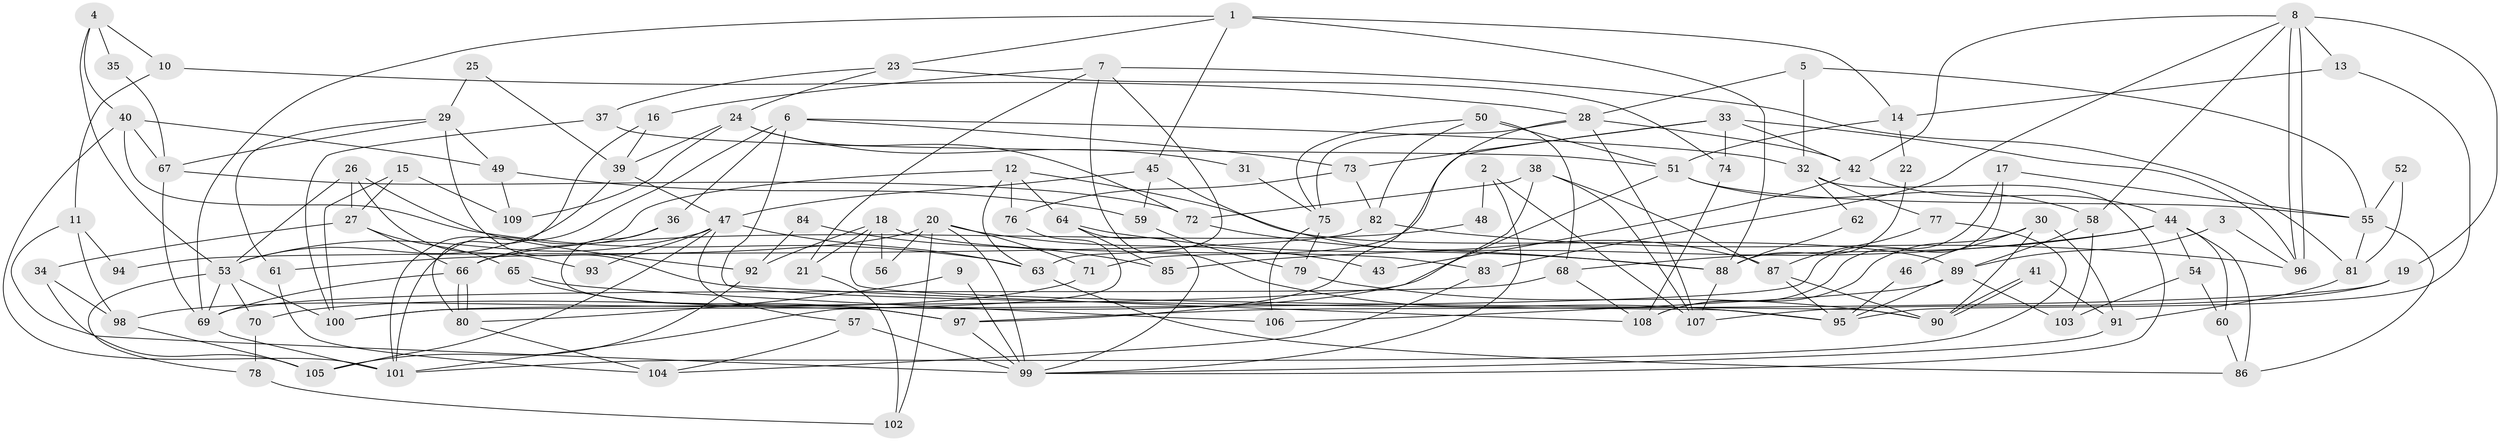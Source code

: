 // coarse degree distribution, {2: 0.13157894736842105, 5: 0.23684210526315788, 3: 0.25, 6: 0.07894736842105263, 4: 0.2236842105263158, 7: 0.02631578947368421, 8: 0.013157894736842105, 9: 0.013157894736842105, 16: 0.013157894736842105, 10: 0.013157894736842105}
// Generated by graph-tools (version 1.1) at 2025/55/03/04/25 21:55:22]
// undirected, 109 vertices, 218 edges
graph export_dot {
graph [start="1"]
  node [color=gray90,style=filled];
  1;
  2;
  3;
  4;
  5;
  6;
  7;
  8;
  9;
  10;
  11;
  12;
  13;
  14;
  15;
  16;
  17;
  18;
  19;
  20;
  21;
  22;
  23;
  24;
  25;
  26;
  27;
  28;
  29;
  30;
  31;
  32;
  33;
  34;
  35;
  36;
  37;
  38;
  39;
  40;
  41;
  42;
  43;
  44;
  45;
  46;
  47;
  48;
  49;
  50;
  51;
  52;
  53;
  54;
  55;
  56;
  57;
  58;
  59;
  60;
  61;
  62;
  63;
  64;
  65;
  66;
  67;
  68;
  69;
  70;
  71;
  72;
  73;
  74;
  75;
  76;
  77;
  78;
  79;
  80;
  81;
  82;
  83;
  84;
  85;
  86;
  87;
  88;
  89;
  90;
  91;
  92;
  93;
  94;
  95;
  96;
  97;
  98;
  99;
  100;
  101;
  102;
  103;
  104;
  105;
  106;
  107;
  108;
  109;
  1 -- 45;
  1 -- 88;
  1 -- 14;
  1 -- 23;
  1 -- 69;
  2 -- 99;
  2 -- 107;
  2 -- 48;
  3 -- 96;
  3 -- 89;
  4 -- 53;
  4 -- 40;
  4 -- 10;
  4 -- 35;
  5 -- 28;
  5 -- 32;
  5 -- 55;
  6 -- 73;
  6 -- 36;
  6 -- 32;
  6 -- 95;
  6 -- 101;
  7 -- 95;
  7 -- 16;
  7 -- 21;
  7 -- 63;
  7 -- 81;
  8 -- 96;
  8 -- 96;
  8 -- 58;
  8 -- 13;
  8 -- 19;
  8 -- 42;
  8 -- 83;
  9 -- 80;
  9 -- 99;
  10 -- 28;
  10 -- 11;
  11 -- 99;
  11 -- 94;
  11 -- 98;
  12 -- 101;
  12 -- 63;
  12 -- 64;
  12 -- 76;
  12 -- 89;
  13 -- 95;
  13 -- 14;
  14 -- 22;
  14 -- 51;
  15 -- 27;
  15 -- 109;
  15 -- 100;
  16 -- 80;
  16 -- 39;
  17 -- 100;
  17 -- 55;
  17 -- 108;
  18 -- 92;
  18 -- 90;
  18 -- 21;
  18 -- 56;
  18 -- 83;
  19 -- 107;
  19 -- 97;
  20 -- 102;
  20 -- 71;
  20 -- 43;
  20 -- 56;
  20 -- 61;
  20 -- 99;
  21 -- 102;
  22 -- 88;
  23 -- 37;
  23 -- 24;
  23 -- 74;
  24 -- 72;
  24 -- 31;
  24 -- 39;
  24 -- 109;
  25 -- 39;
  25 -- 29;
  26 -- 27;
  26 -- 53;
  26 -- 92;
  26 -- 93;
  27 -- 65;
  27 -- 66;
  27 -- 34;
  28 -- 42;
  28 -- 97;
  28 -- 75;
  28 -- 107;
  29 -- 61;
  29 -- 108;
  29 -- 49;
  29 -- 67;
  30 -- 108;
  30 -- 91;
  30 -- 46;
  30 -- 90;
  31 -- 75;
  32 -- 77;
  32 -- 62;
  32 -- 99;
  33 -- 42;
  33 -- 96;
  33 -- 71;
  33 -- 73;
  33 -- 74;
  34 -- 105;
  34 -- 98;
  35 -- 67;
  36 -- 66;
  36 -- 97;
  37 -- 100;
  37 -- 51;
  38 -- 107;
  38 -- 100;
  38 -- 72;
  38 -- 87;
  39 -- 47;
  39 -- 53;
  40 -- 63;
  40 -- 101;
  40 -- 49;
  40 -- 67;
  41 -- 90;
  41 -- 90;
  41 -- 91;
  42 -- 44;
  42 -- 43;
  44 -- 86;
  44 -- 68;
  44 -- 54;
  44 -- 60;
  44 -- 85;
  45 -- 47;
  45 -- 87;
  45 -- 59;
  46 -- 95;
  47 -- 63;
  47 -- 53;
  47 -- 57;
  47 -- 93;
  47 -- 105;
  48 -- 66;
  49 -- 59;
  49 -- 109;
  50 -- 75;
  50 -- 68;
  50 -- 51;
  50 -- 82;
  51 -- 55;
  51 -- 58;
  51 -- 70;
  52 -- 55;
  52 -- 81;
  53 -- 69;
  53 -- 70;
  53 -- 78;
  53 -- 100;
  54 -- 103;
  54 -- 60;
  55 -- 81;
  55 -- 86;
  57 -- 99;
  57 -- 104;
  58 -- 89;
  58 -- 103;
  59 -- 79;
  60 -- 86;
  61 -- 104;
  62 -- 88;
  63 -- 86;
  64 -- 99;
  64 -- 85;
  64 -- 88;
  65 -- 97;
  65 -- 106;
  66 -- 69;
  66 -- 80;
  66 -- 80;
  67 -- 69;
  67 -- 72;
  68 -- 108;
  68 -- 69;
  69 -- 101;
  70 -- 78;
  71 -- 98;
  72 -- 88;
  73 -- 76;
  73 -- 82;
  74 -- 108;
  75 -- 79;
  75 -- 106;
  76 -- 101;
  77 -- 87;
  77 -- 101;
  78 -- 102;
  79 -- 90;
  80 -- 104;
  81 -- 91;
  82 -- 94;
  82 -- 96;
  83 -- 104;
  84 -- 92;
  84 -- 85;
  87 -- 90;
  87 -- 95;
  88 -- 107;
  89 -- 95;
  89 -- 103;
  89 -- 106;
  91 -- 99;
  92 -- 105;
  97 -- 99;
  98 -- 105;
}
